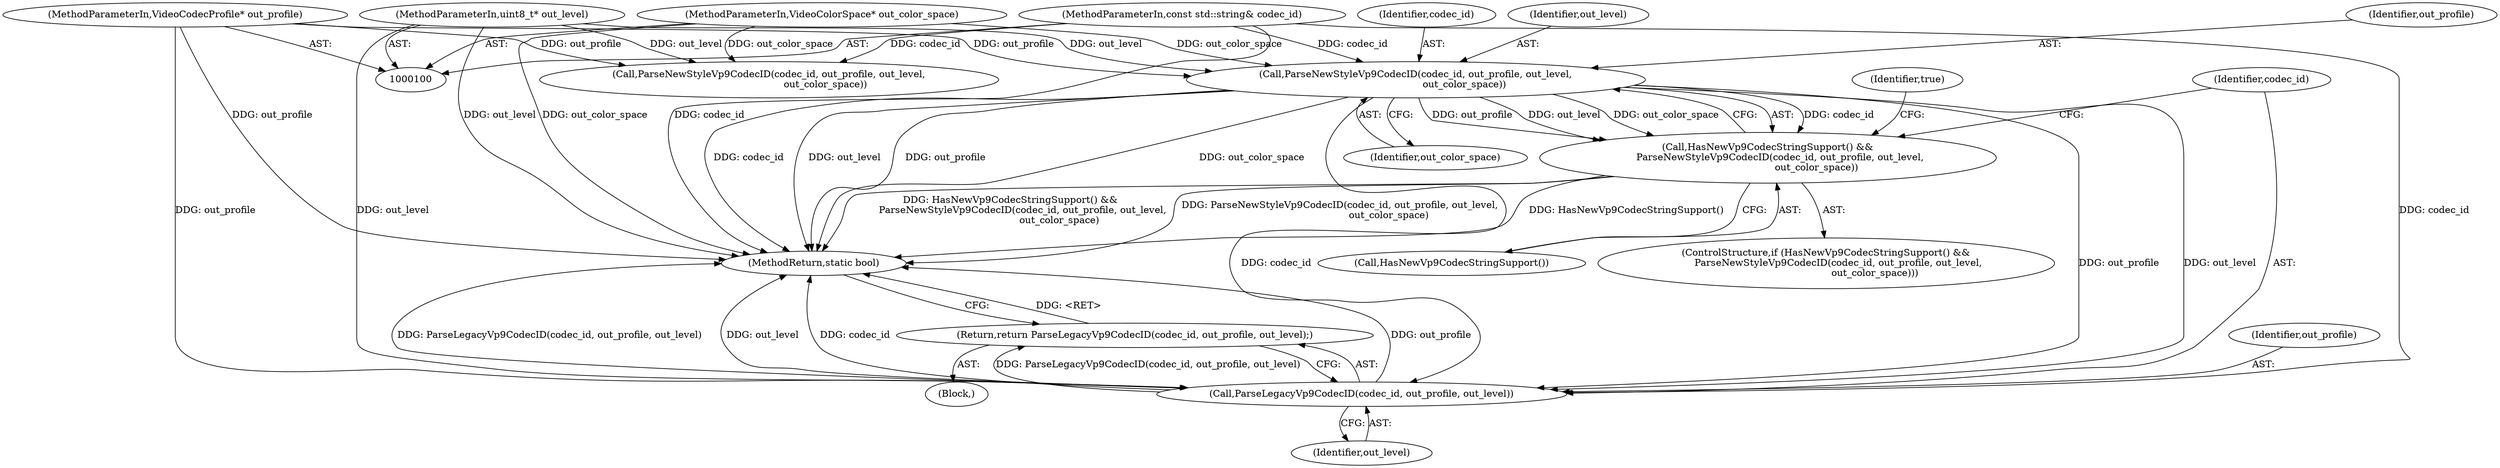 digraph "0_Chrome_2fb4f2c9c461551d43fdfa28ef4c960da81a47dd_5@pointer" {
"1000131" [label="(Call,ParseNewStyleVp9CodecID(codec_id, out_profile, out_level,\n                                out_color_space))"];
"1000102" [label="(MethodParameterIn,const std::string& codec_id)"];
"1000103" [label="(MethodParameterIn,VideoCodecProfile* out_profile)"];
"1000104" [label="(MethodParameterIn,uint8_t* out_level)"];
"1000105" [label="(MethodParameterIn,VideoColorSpace* out_color_space)"];
"1000129" [label="(Call,HasNewVp9CodecStringSupport() &&\n        ParseNewStyleVp9CodecID(codec_id, out_profile, out_level,\n                                out_color_space))"];
"1000140" [label="(Call,ParseLegacyVp9CodecID(codec_id, out_profile, out_level))"];
"1000139" [label="(Return,return ParseLegacyVp9CodecID(codec_id, out_profile, out_level);)"];
"1000131" [label="(Call,ParseNewStyleVp9CodecID(codec_id, out_profile, out_level,\n                                out_color_space))"];
"1000117" [label="(Call,ParseNewStyleVp9CodecID(codec_id, out_profile, out_level,\n                                     out_color_space))"];
"1000103" [label="(MethodParameterIn,VideoCodecProfile* out_profile)"];
"1000104" [label="(MethodParameterIn,uint8_t* out_level)"];
"1000141" [label="(Identifier,codec_id)"];
"1000102" [label="(MethodParameterIn,const std::string& codec_id)"];
"1000143" [label="(Identifier,out_level)"];
"1000140" [label="(Call,ParseLegacyVp9CodecID(codec_id, out_profile, out_level))"];
"1000130" [label="(Call,HasNewVp9CodecStringSupport())"];
"1000132" [label="(Identifier,codec_id)"];
"1000127" [label="(Block,)"];
"1000134" [label="(Identifier,out_level)"];
"1000128" [label="(ControlStructure,if (HasNewVp9CodecStringSupport() &&\n        ParseNewStyleVp9CodecID(codec_id, out_profile, out_level,\n                                out_color_space)))"];
"1000135" [label="(Identifier,out_color_space)"];
"1000105" [label="(MethodParameterIn,VideoColorSpace* out_color_space)"];
"1000139" [label="(Return,return ParseLegacyVp9CodecID(codec_id, out_profile, out_level);)"];
"1000133" [label="(Identifier,out_profile)"];
"1000146" [label="(MethodReturn,static bool)"];
"1000142" [label="(Identifier,out_profile)"];
"1000129" [label="(Call,HasNewVp9CodecStringSupport() &&\n        ParseNewStyleVp9CodecID(codec_id, out_profile, out_level,\n                                out_color_space))"];
"1000138" [label="(Identifier,true)"];
"1000131" -> "1000129"  [label="AST: "];
"1000131" -> "1000135"  [label="CFG: "];
"1000132" -> "1000131"  [label="AST: "];
"1000133" -> "1000131"  [label="AST: "];
"1000134" -> "1000131"  [label="AST: "];
"1000135" -> "1000131"  [label="AST: "];
"1000129" -> "1000131"  [label="CFG: "];
"1000131" -> "1000146"  [label="DDG: codec_id"];
"1000131" -> "1000146"  [label="DDG: out_level"];
"1000131" -> "1000146"  [label="DDG: out_profile"];
"1000131" -> "1000146"  [label="DDG: out_color_space"];
"1000131" -> "1000129"  [label="DDG: codec_id"];
"1000131" -> "1000129"  [label="DDG: out_profile"];
"1000131" -> "1000129"  [label="DDG: out_level"];
"1000131" -> "1000129"  [label="DDG: out_color_space"];
"1000102" -> "1000131"  [label="DDG: codec_id"];
"1000103" -> "1000131"  [label="DDG: out_profile"];
"1000104" -> "1000131"  [label="DDG: out_level"];
"1000105" -> "1000131"  [label="DDG: out_color_space"];
"1000131" -> "1000140"  [label="DDG: codec_id"];
"1000131" -> "1000140"  [label="DDG: out_profile"];
"1000131" -> "1000140"  [label="DDG: out_level"];
"1000102" -> "1000100"  [label="AST: "];
"1000102" -> "1000146"  [label="DDG: codec_id"];
"1000102" -> "1000117"  [label="DDG: codec_id"];
"1000102" -> "1000140"  [label="DDG: codec_id"];
"1000103" -> "1000100"  [label="AST: "];
"1000103" -> "1000146"  [label="DDG: out_profile"];
"1000103" -> "1000117"  [label="DDG: out_profile"];
"1000103" -> "1000140"  [label="DDG: out_profile"];
"1000104" -> "1000100"  [label="AST: "];
"1000104" -> "1000146"  [label="DDG: out_level"];
"1000104" -> "1000117"  [label="DDG: out_level"];
"1000104" -> "1000140"  [label="DDG: out_level"];
"1000105" -> "1000100"  [label="AST: "];
"1000105" -> "1000146"  [label="DDG: out_color_space"];
"1000105" -> "1000117"  [label="DDG: out_color_space"];
"1000129" -> "1000128"  [label="AST: "];
"1000129" -> "1000130"  [label="CFG: "];
"1000130" -> "1000129"  [label="AST: "];
"1000138" -> "1000129"  [label="CFG: "];
"1000141" -> "1000129"  [label="CFG: "];
"1000129" -> "1000146"  [label="DDG: HasNewVp9CodecStringSupport()"];
"1000129" -> "1000146"  [label="DDG: HasNewVp9CodecStringSupport() &&\n        ParseNewStyleVp9CodecID(codec_id, out_profile, out_level,\n                                out_color_space)"];
"1000129" -> "1000146"  [label="DDG: ParseNewStyleVp9CodecID(codec_id, out_profile, out_level,\n                                out_color_space)"];
"1000140" -> "1000139"  [label="AST: "];
"1000140" -> "1000143"  [label="CFG: "];
"1000141" -> "1000140"  [label="AST: "];
"1000142" -> "1000140"  [label="AST: "];
"1000143" -> "1000140"  [label="AST: "];
"1000139" -> "1000140"  [label="CFG: "];
"1000140" -> "1000146"  [label="DDG: out_profile"];
"1000140" -> "1000146"  [label="DDG: ParseLegacyVp9CodecID(codec_id, out_profile, out_level)"];
"1000140" -> "1000146"  [label="DDG: out_level"];
"1000140" -> "1000146"  [label="DDG: codec_id"];
"1000140" -> "1000139"  [label="DDG: ParseLegacyVp9CodecID(codec_id, out_profile, out_level)"];
"1000139" -> "1000127"  [label="AST: "];
"1000146" -> "1000139"  [label="CFG: "];
"1000139" -> "1000146"  [label="DDG: <RET>"];
}
